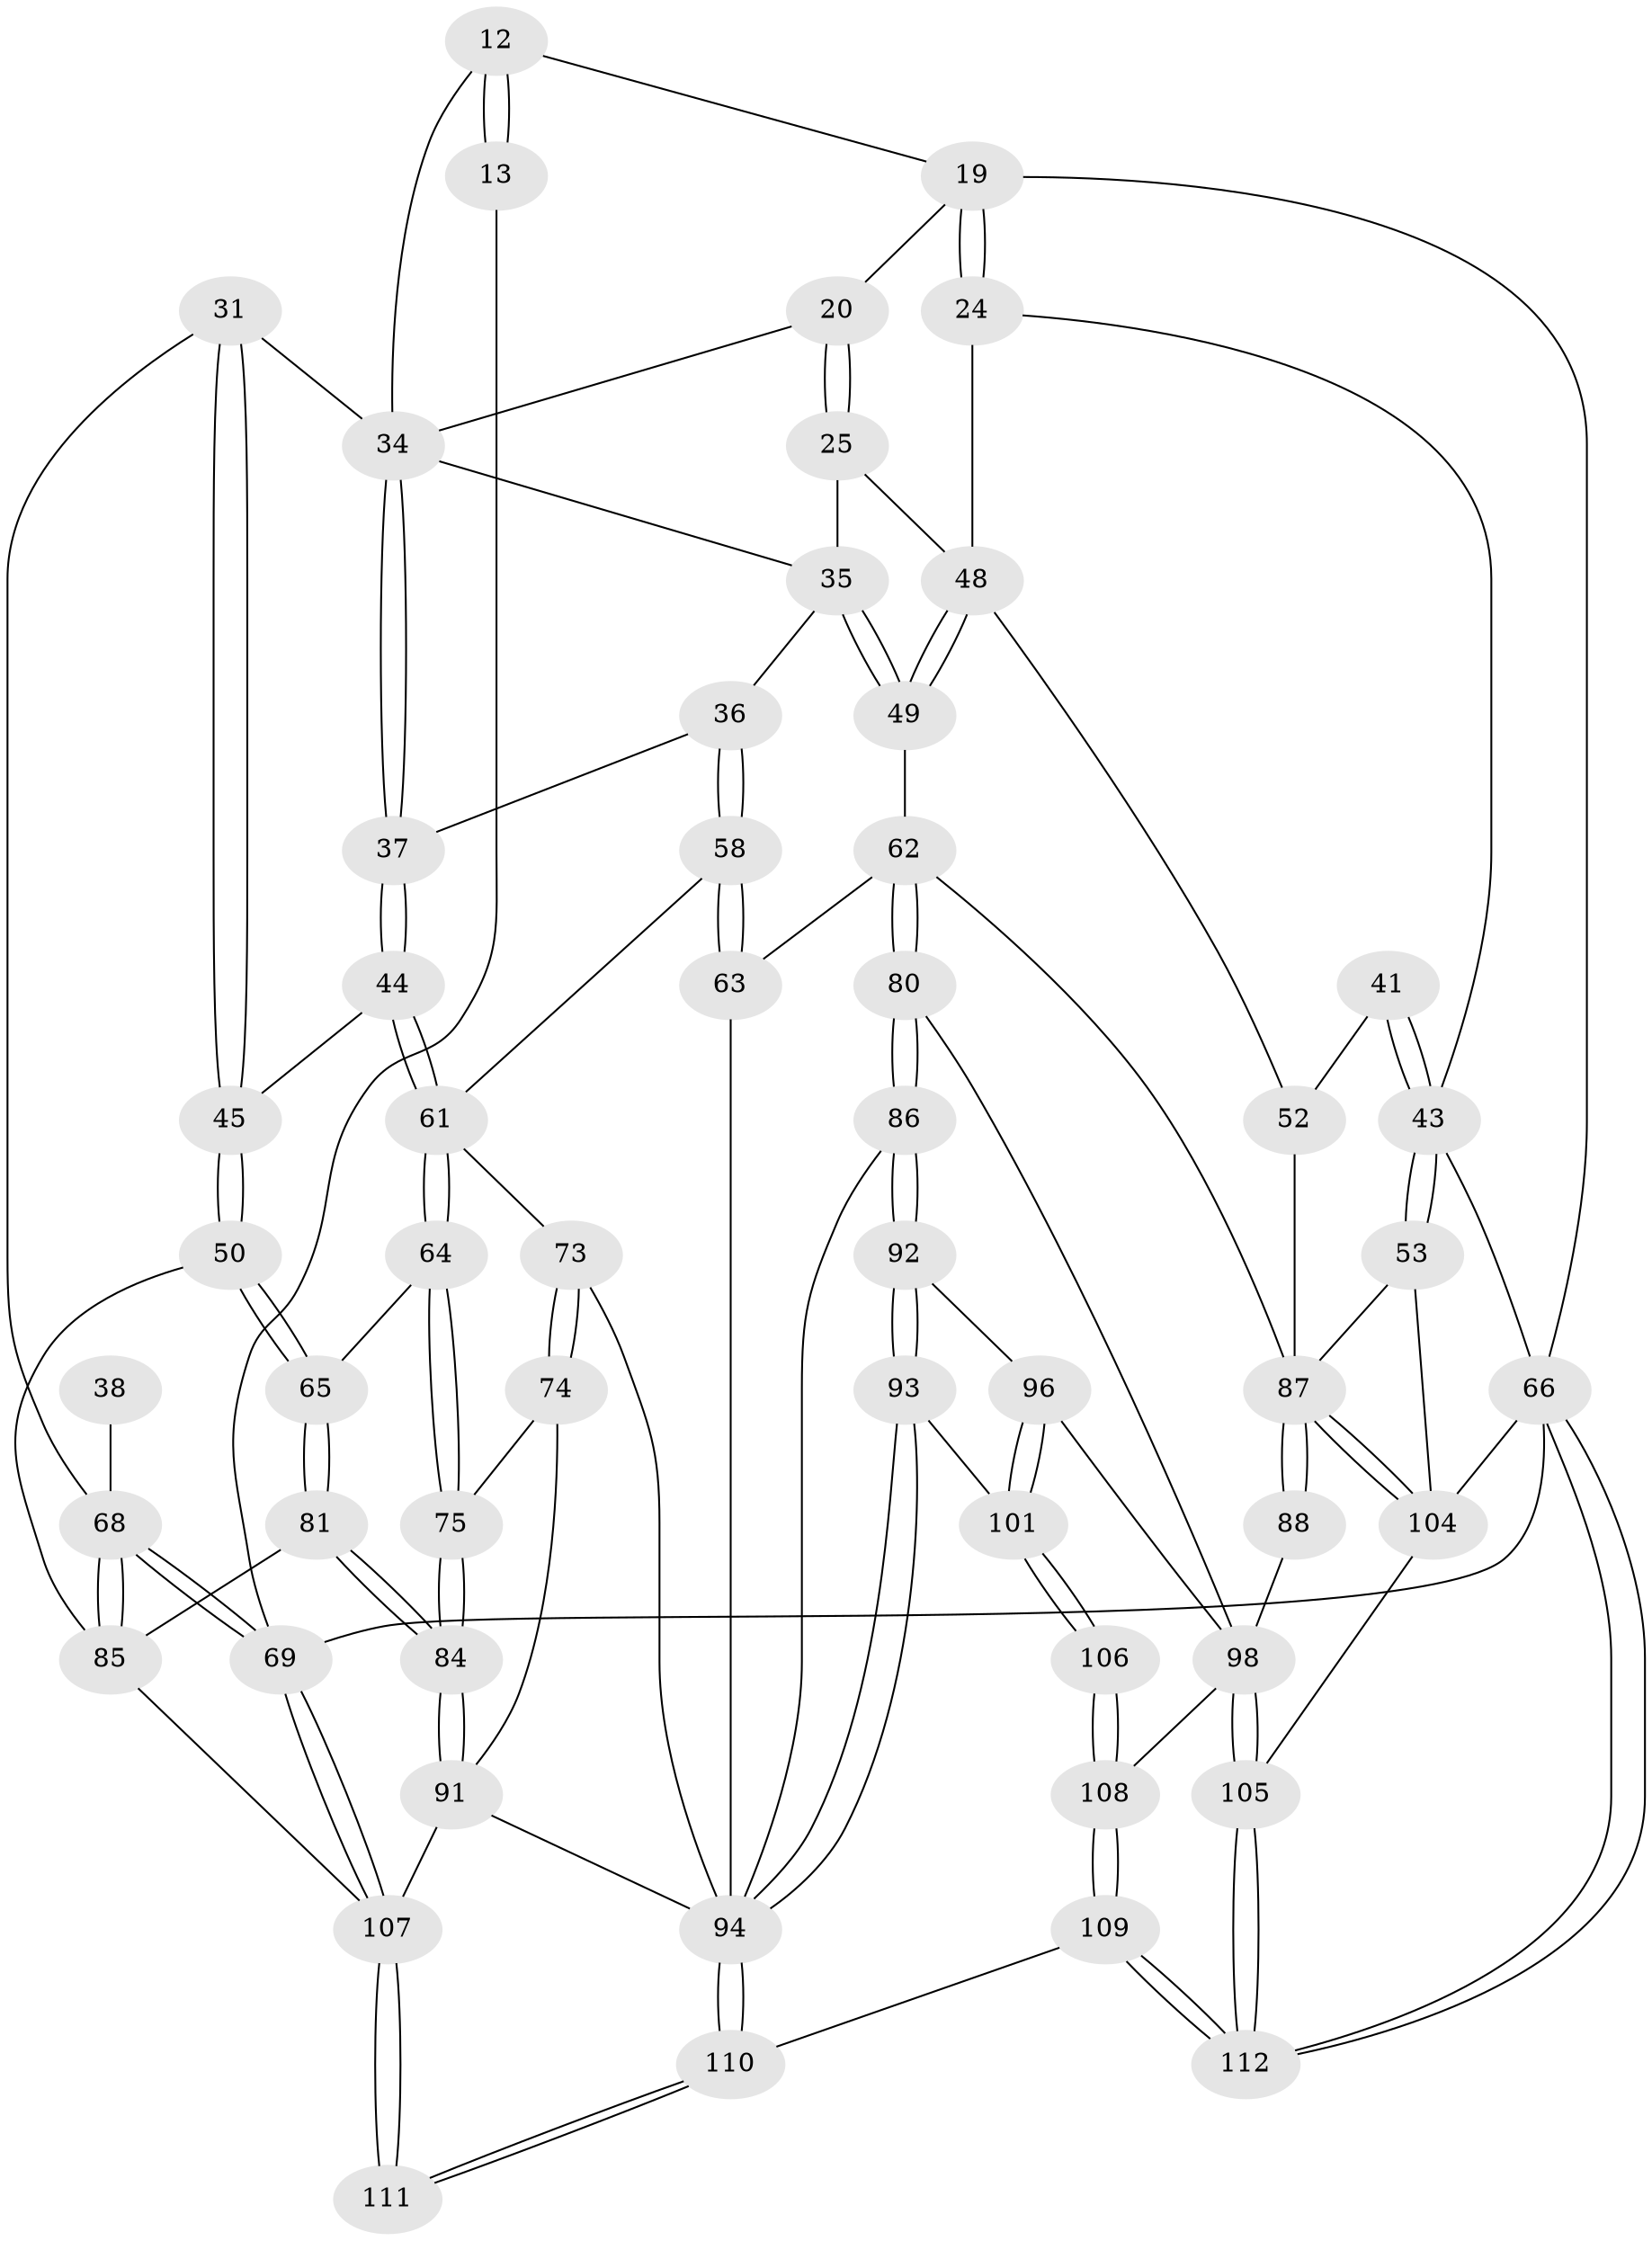 // original degree distribution, {3: 0.026785714285714284, 5: 0.6160714285714286, 6: 0.17857142857142858, 4: 0.17857142857142858}
// Generated by graph-tools (version 1.1) at 2025/01/03/09/25 05:01:33]
// undirected, 56 vertices, 135 edges
graph export_dot {
graph [start="1"]
  node [color=gray90,style=filled];
  12 [pos="+0.27029888342943575+0.14710085013589017",super="+11+10"];
  13 [pos="+0.21919581741857286+0.07769254669406302",super="+5"];
  19 [pos="+0.674506665862544+0.18906493550050843",super="+9"];
  20 [pos="+0.6291205502103687+0.2341255768403731",super="+14"];
  24 [pos="+0.7251822735003262+0.2828984731459994",super="+23"];
  25 [pos="+0.6157286512950908+0.3165917961785097"];
  31 [pos="+0.20753074214232653+0.3153115521428639"];
  34 [pos="+0.3173739182243553+0.2322866605242999",super="+16+30"];
  35 [pos="+0.5690594737070652+0.3706761030278261",super="+26"];
  36 [pos="+0.49851884777591177+0.41950207881746515"];
  37 [pos="+0.3329047968595653+0.2600249252153356"];
  38 [pos="+0+0.37078284038889664"];
  41 [pos="+0.8592055945595747+0.3184709953054001"];
  43 [pos="+1+0.425856443626815",super="+17+18+21"];
  44 [pos="+0.32499751657027026+0.49549273831646623"];
  45 [pos="+0.21135828317226338+0.4754511597205822"];
  48 [pos="+0.7355137300227895+0.4348966651143873",super="+40+27+39"];
  49 [pos="+0.6982930540727497+0.4695405907473343"];
  50 [pos="+0.1415573195685627+0.526786847953988"];
  52 [pos="+0.8278167877563929+0.42445666334668464",super="+42"];
  53 [pos="+1+0.5428363939634203"];
  58 [pos="+0.4657979947509397+0.5207054235799942"];
  61 [pos="+0.38580781697332517+0.5385078414227537",super="+60+59"];
  62 [pos="+0.6888937593709445+0.5642374170923151",super="+57"];
  63 [pos="+0.5755184370976171+0.596128368311142"];
  64 [pos="+0.272135630944238+0.636539234163742"];
  65 [pos="+0.20011579376292202+0.6153189747948141"];
  66 [pos="+1+1",super="+2+6"];
  68 [pos="+0+0.7212603304576803",super="+47+46+33"];
  69 [pos="+0+1",super="+3"];
  73 [pos="+0.3759924172945998+0.70568378609486",super="+72"];
  74 [pos="+0.363063238175395+0.718231496006029"];
  75 [pos="+0.27636059255508755+0.6601899503428789"];
  80 [pos="+0.709026407947915+0.7330404583017321"];
  81 [pos="+0.14602687326884364+0.7444529361335097"];
  84 [pos="+0.22660345561078016+0.7913759114651403"];
  85 [pos="+0.06193258779665439+0.7734782126249578",super="+82"];
  86 [pos="+0.5781466024066778+0.718844669400744"];
  87 [pos="+0.8883073632109886+0.7739521499131476",super="+83"];
  88 [pos="+0.8695776364528699+0.7599828223722568",super="+77"];
  91 [pos="+0.26304759917578996+0.8409871352538033",super="+90"];
  92 [pos="+0.5767095818604292+0.7290562433276926"];
  93 [pos="+0.45043018320764777+0.8578812454324525"];
  94 [pos="+0.44323673315934103+0.8584710746028144",super="+89+71+70"];
  96 [pos="+0.5957977473135291+0.7813886387339661"];
  98 [pos="+0.7852095351865808+0.8864171507087432",super="+97+95"];
  101 [pos="+0.5414952320282079+0.8887509742934535"];
  104 [pos="+0.8862523987206673+0.8067358302903064",super="+67"];
  105 [pos="+0.8408157578325667+0.8985658643256967"];
  106 [pos="+0.5556955289406799+0.8998915051302208"];
  107 [pos="+0+1",super="+103+102"];
  108 [pos="+0.6029400536037008+1",super="+99+100"];
  109 [pos="+0.591530181857844+1"];
  110 [pos="+0.3948005148691437+1"];
  111 [pos="+0.22560089442267417+1"];
  112 [pos="+1+1"];
  12 -- 13 [weight=2];
  12 -- 13;
  12 -- 19;
  12 -- 34 [weight=2];
  13 -- 69;
  19 -- 20 [weight=2];
  19 -- 24 [weight=2];
  19 -- 24;
  19 -- 66;
  20 -- 25;
  20 -- 25;
  20 -- 34;
  24 -- 48 [weight=2];
  24 -- 43;
  25 -- 35;
  25 -- 48;
  31 -- 45;
  31 -- 45;
  31 -- 68;
  31 -- 34;
  34 -- 37;
  34 -- 37;
  34 -- 35;
  35 -- 36;
  35 -- 49;
  35 -- 49;
  36 -- 37;
  36 -- 58;
  36 -- 58;
  37 -- 44;
  37 -- 44;
  38 -- 68 [weight=3];
  41 -- 43 [weight=2];
  41 -- 43;
  41 -- 52;
  43 -- 53;
  43 -- 53;
  43 -- 66 [weight=2];
  44 -- 45;
  44 -- 61;
  44 -- 61;
  45 -- 50;
  45 -- 50;
  48 -- 49;
  48 -- 49;
  48 -- 52 [weight=2];
  49 -- 62;
  50 -- 65;
  50 -- 65;
  50 -- 85;
  52 -- 87;
  53 -- 104;
  53 -- 87;
  58 -- 63;
  58 -- 63;
  58 -- 61;
  61 -- 64;
  61 -- 64;
  61 -- 73 [weight=2];
  62 -- 63;
  62 -- 80;
  62 -- 80;
  62 -- 87;
  63 -- 94;
  64 -- 65;
  64 -- 75;
  64 -- 75;
  65 -- 81;
  65 -- 81;
  66 -- 112;
  66 -- 112;
  66 -- 69 [weight=2];
  66 -- 104;
  68 -- 69 [weight=2];
  68 -- 69;
  68 -- 85 [weight=2];
  68 -- 85;
  69 -- 107;
  69 -- 107;
  73 -- 74;
  73 -- 74;
  73 -- 94;
  74 -- 75;
  74 -- 91;
  75 -- 84;
  75 -- 84;
  80 -- 86;
  80 -- 86;
  80 -- 98;
  81 -- 84;
  81 -- 84;
  81 -- 85;
  84 -- 91;
  84 -- 91;
  85 -- 107;
  86 -- 92;
  86 -- 92;
  86 -- 94;
  87 -- 88 [weight=3];
  87 -- 88;
  87 -- 104;
  87 -- 104;
  88 -- 98 [weight=2];
  91 -- 107;
  91 -- 94;
  92 -- 93;
  92 -- 93;
  92 -- 96;
  93 -- 94;
  93 -- 94;
  93 -- 101;
  94 -- 110;
  94 -- 110;
  96 -- 101;
  96 -- 101;
  96 -- 98;
  98 -- 105;
  98 -- 105;
  98 -- 108 [weight=2];
  101 -- 106;
  101 -- 106;
  104 -- 105;
  105 -- 112;
  105 -- 112;
  106 -- 108 [weight=2];
  106 -- 108;
  107 -- 111 [weight=2];
  107 -- 111;
  108 -- 109;
  108 -- 109;
  109 -- 110;
  109 -- 112;
  109 -- 112;
  110 -- 111;
  110 -- 111;
}

